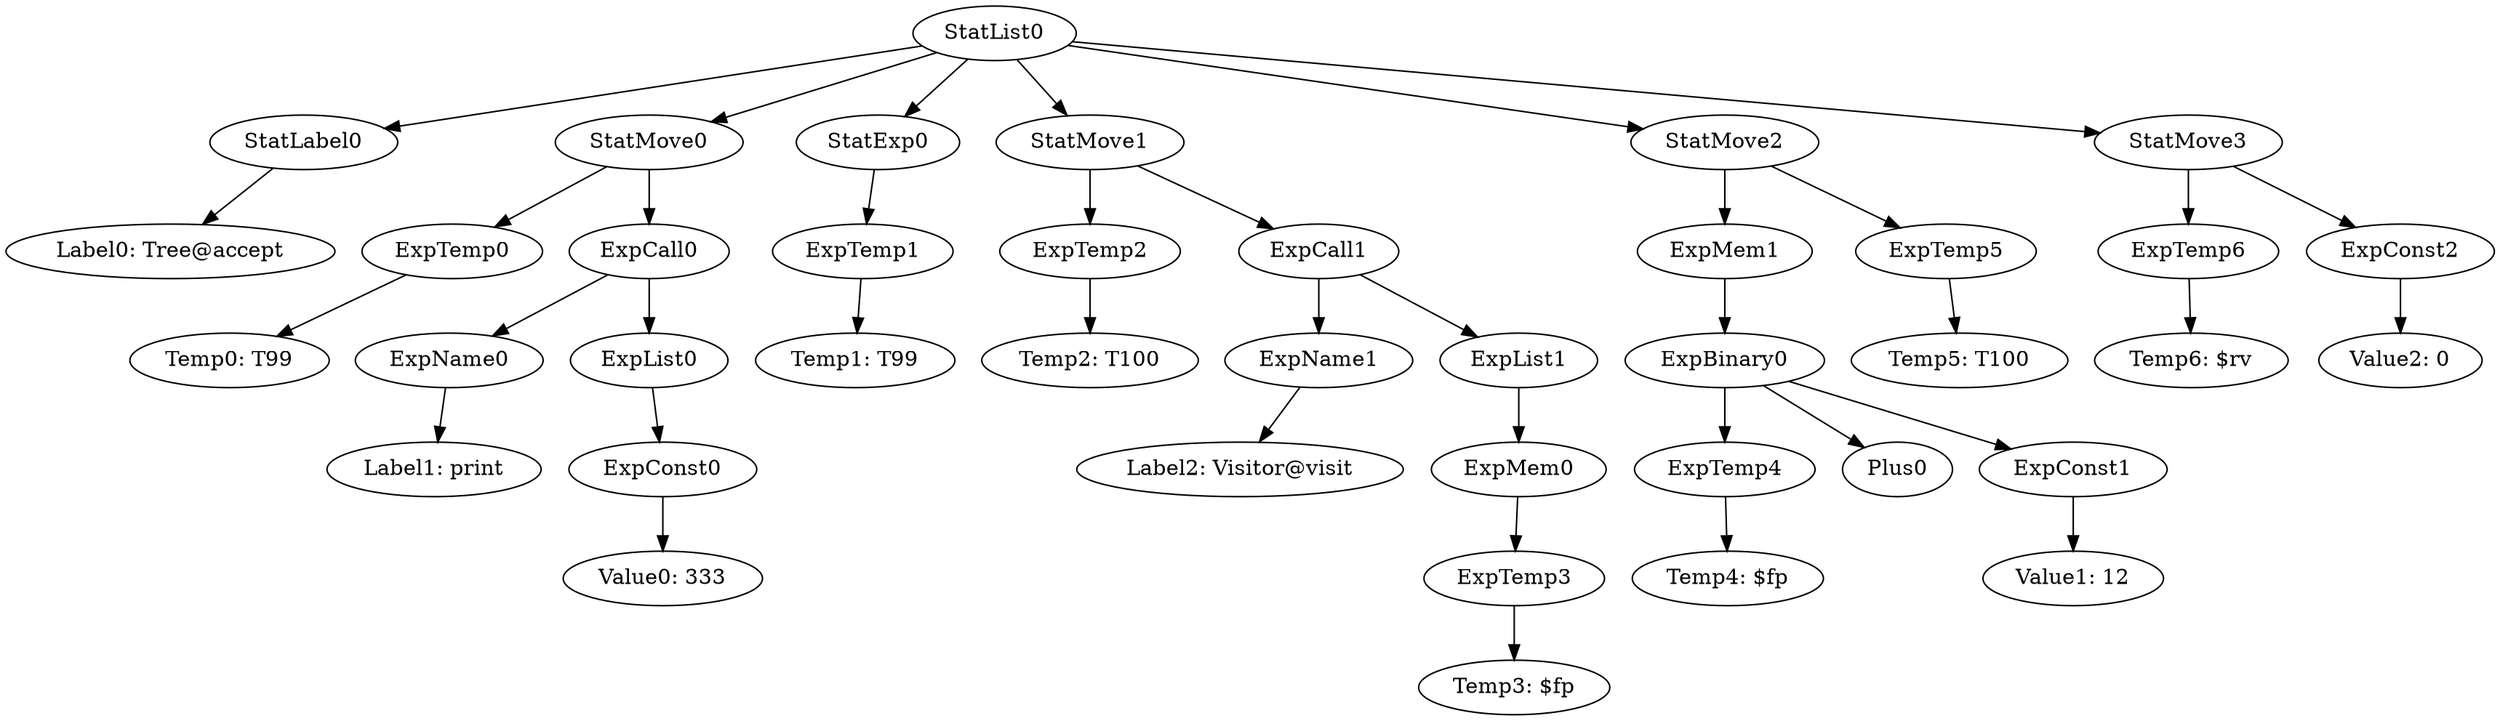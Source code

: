 digraph {
	ordering = out;
	ExpConst2 -> "Value2: 0";
	StatMove3 -> ExpTemp6;
	StatMove3 -> ExpConst2;
	ExpTemp6 -> "Temp6: $rv";
	ExpTemp5 -> "Temp5: T100";
	ExpTemp1 -> "Temp1: T99";
	ExpList0 -> ExpConst0;
	ExpCall1 -> ExpName1;
	ExpCall1 -> ExpList1;
	ExpCall0 -> ExpName0;
	ExpCall0 -> ExpList0;
	ExpTemp4 -> "Temp4: $fp";
	ExpName0 -> "Label1: print";
	StatExp0 -> ExpTemp1;
	ExpTemp0 -> "Temp0: T99";
	ExpConst0 -> "Value0: 333";
	ExpMem1 -> ExpBinary0;
	StatLabel0 -> "Label0: Tree@accept";
	StatList0 -> StatLabel0;
	StatList0 -> StatMove0;
	StatList0 -> StatExp0;
	StatList0 -> StatMove1;
	StatList0 -> StatMove2;
	StatList0 -> StatMove3;
	StatMove0 -> ExpTemp0;
	StatMove0 -> ExpCall0;
	ExpTemp2 -> "Temp2: T100";
	StatMove2 -> ExpMem1;
	StatMove2 -> ExpTemp5;
	StatMove1 -> ExpTemp2;
	StatMove1 -> ExpCall1;
	ExpName1 -> "Label2: Visitor@visit";
	ExpConst1 -> "Value1: 12";
	ExpTemp3 -> "Temp3: $fp";
	ExpList1 -> ExpMem0;
	ExpMem0 -> ExpTemp3;
	ExpBinary0 -> ExpTemp4;
	ExpBinary0 -> Plus0;
	ExpBinary0 -> ExpConst1;
}

